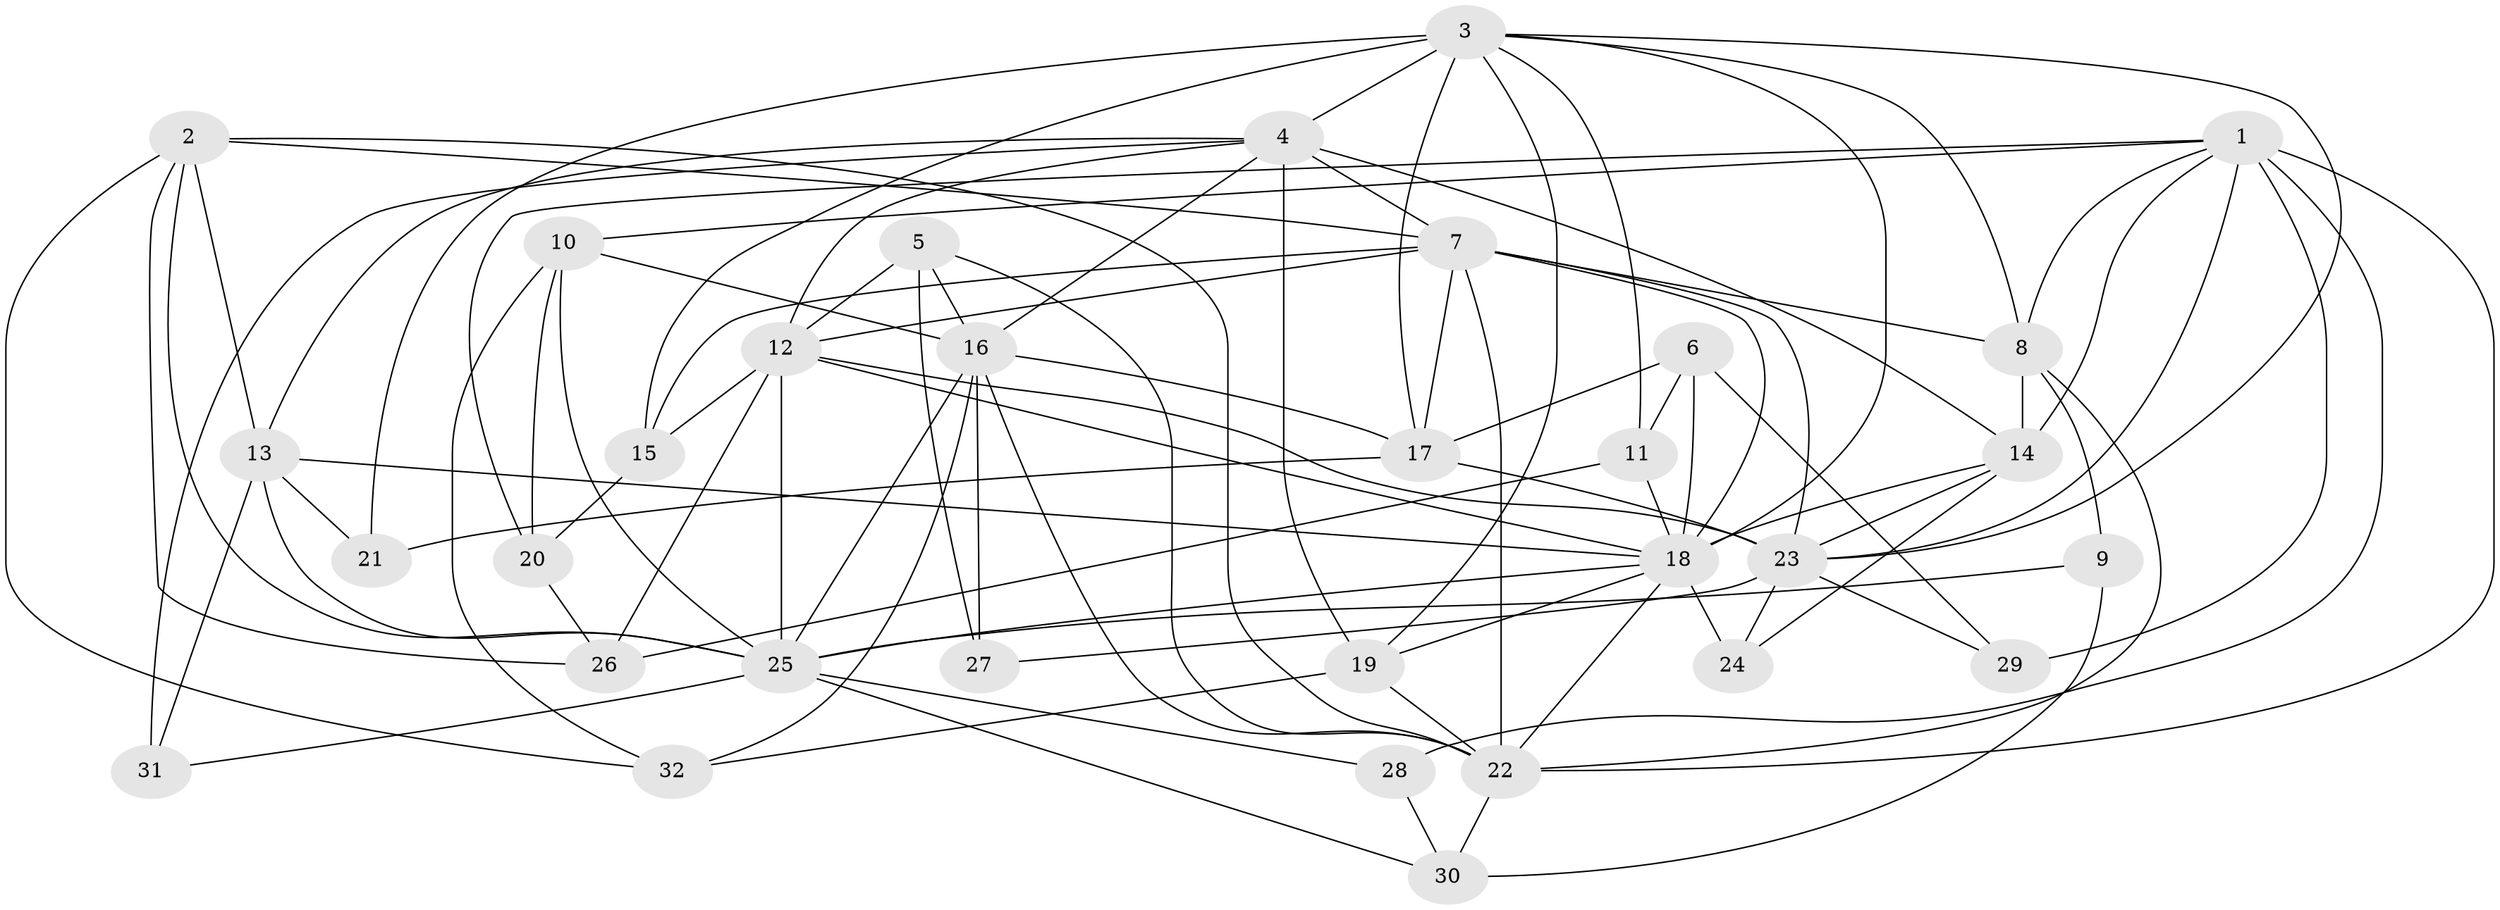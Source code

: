 // original degree distribution, {4: 1.0}
// Generated by graph-tools (version 1.1) at 2025/53/03/04/25 22:53:35]
// undirected, 32 vertices, 91 edges
graph export_dot {
  node [color=gray90,style=filled];
  1;
  2;
  3;
  4;
  5;
  6;
  7;
  8;
  9;
  10;
  11;
  12;
  13;
  14;
  15;
  16;
  17;
  18;
  19;
  20;
  21;
  22;
  23;
  24;
  25;
  26;
  27;
  28;
  29;
  30;
  31;
  32;
  1 -- 8 [weight=1.0];
  1 -- 10 [weight=1.0];
  1 -- 14 [weight=1.0];
  1 -- 20 [weight=1.0];
  1 -- 22 [weight=1.0];
  1 -- 23 [weight=1.0];
  1 -- 28 [weight=2.0];
  1 -- 29 [weight=2.0];
  2 -- 7 [weight=2.0];
  2 -- 13 [weight=1.0];
  2 -- 22 [weight=1.0];
  2 -- 25 [weight=2.0];
  2 -- 26 [weight=1.0];
  2 -- 32 [weight=1.0];
  3 -- 4 [weight=3.0];
  3 -- 8 [weight=2.0];
  3 -- 11 [weight=1.0];
  3 -- 15 [weight=1.0];
  3 -- 17 [weight=1.0];
  3 -- 18 [weight=1.0];
  3 -- 19 [weight=1.0];
  3 -- 21 [weight=1.0];
  3 -- 23 [weight=1.0];
  4 -- 7 [weight=1.0];
  4 -- 12 [weight=1.0];
  4 -- 13 [weight=1.0];
  4 -- 14 [weight=1.0];
  4 -- 16 [weight=1.0];
  4 -- 19 [weight=2.0];
  4 -- 31 [weight=2.0];
  5 -- 12 [weight=1.0];
  5 -- 16 [weight=1.0];
  5 -- 22 [weight=1.0];
  5 -- 27 [weight=1.0];
  6 -- 11 [weight=1.0];
  6 -- 17 [weight=1.0];
  6 -- 18 [weight=1.0];
  6 -- 29 [weight=1.0];
  7 -- 8 [weight=1.0];
  7 -- 12 [weight=1.0];
  7 -- 15 [weight=1.0];
  7 -- 17 [weight=2.0];
  7 -- 18 [weight=1.0];
  7 -- 22 [weight=2.0];
  7 -- 23 [weight=1.0];
  8 -- 9 [weight=2.0];
  8 -- 14 [weight=1.0];
  8 -- 22 [weight=1.0];
  9 -- 25 [weight=1.0];
  9 -- 30 [weight=1.0];
  10 -- 16 [weight=2.0];
  10 -- 20 [weight=1.0];
  10 -- 25 [weight=1.0];
  10 -- 32 [weight=1.0];
  11 -- 18 [weight=1.0];
  11 -- 26 [weight=1.0];
  12 -- 15 [weight=1.0];
  12 -- 18 [weight=1.0];
  12 -- 23 [weight=2.0];
  12 -- 25 [weight=2.0];
  12 -- 26 [weight=1.0];
  13 -- 18 [weight=1.0];
  13 -- 21 [weight=1.0];
  13 -- 25 [weight=1.0];
  13 -- 31 [weight=1.0];
  14 -- 18 [weight=1.0];
  14 -- 23 [weight=1.0];
  14 -- 24 [weight=1.0];
  15 -- 20 [weight=1.0];
  16 -- 17 [weight=1.0];
  16 -- 22 [weight=1.0];
  16 -- 25 [weight=1.0];
  16 -- 27 [weight=2.0];
  16 -- 32 [weight=1.0];
  17 -- 21 [weight=2.0];
  17 -- 23 [weight=1.0];
  18 -- 19 [weight=1.0];
  18 -- 22 [weight=1.0];
  18 -- 24 [weight=2.0];
  18 -- 25 [weight=1.0];
  19 -- 22 [weight=1.0];
  19 -- 32 [weight=1.0];
  20 -- 26 [weight=1.0];
  22 -- 30 [weight=1.0];
  23 -- 24 [weight=1.0];
  23 -- 27 [weight=1.0];
  23 -- 29 [weight=1.0];
  25 -- 28 [weight=1.0];
  25 -- 30 [weight=1.0];
  25 -- 31 [weight=1.0];
  28 -- 30 [weight=1.0];
}

